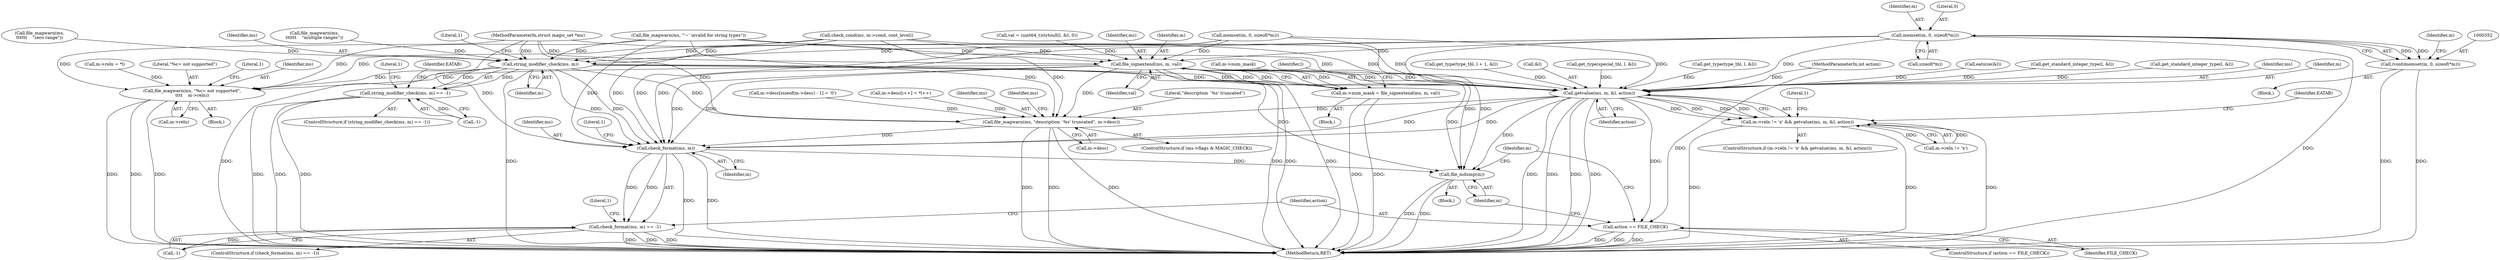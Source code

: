 digraph "0_file_4a284c89d6ef11aca34da65da7d673050a5ea320@API" {
"1000353" [label="(Call,memset(m, 0, sizeof(*m)))"];
"1000351" [label="(Call,(void)memset(m, 0, sizeof(*m)))"];
"1000973" [label="(Call,file_signextend(ms, m, val))"];
"1000969" [label="(Call,m->num_mask = file_signextend(ms, m, val))"];
"1001312" [label="(Call,file_magwarn(ms, \"%c= not supported\",\n\t\t\t\t    m->reln))"];
"1001401" [label="(Call,getvalue(ms, m, &l, action))"];
"1001395" [label="(Call,m->reln != 'x' && getvalue(ms, m, &l, action))"];
"1001498" [label="(Call,file_magwarn(ms, \"description `%s' truncated\", m->desc))"];
"1001513" [label="(Call,check_format(ms, m))"];
"1001512" [label="(Call,check_format(ms, m) == -1)"];
"1001526" [label="(Call,file_mdump(m))"];
"1001522" [label="(Call,action == FILE_CHECK)"];
"1001260" [label="(Call,string_modifier_check(ms, m))"];
"1001259" [label="(Call,string_modifier_check(ms, m) == -1)"];
"1001525" [label="(Block,)"];
"1001262" [label="(Identifier,m)"];
"1001513" [label="(Call,check_format(ms, m))"];
"1000130" [label="(MethodParameterIn,struct magic_set *ms)"];
"1001523" [label="(Identifier,action)"];
"1001314" [label="(Literal,\"%c= not supported\")"];
"1000970" [label="(Call,m->num_mask)"];
"1001263" [label="(Call,-1)"];
"1001267" [label="(Literal,1)"];
"1001313" [label="(Identifier,ms)"];
"1000317" [label="(Block,)"];
"1001499" [label="(Identifier,ms)"];
"1001402" [label="(Identifier,ms)"];
"1001507" [label="(Identifier,ms)"];
"1001403" [label="(Identifier,m)"];
"1001259" [label="(Call,string_modifier_check(ms, m) == -1)"];
"1001537" [label="(MethodReturn,RET)"];
"1000975" [label="(Identifier,m)"];
"1000759" [label="(Call,get_type(type_tbl, l + 1, &l))"];
"1000354" [label="(Identifier,m)"];
"1000353" [label="(Call,memset(m, 0, sizeof(*m)))"];
"1001511" [label="(ControlStructure,if (check_format(ms, m) == -1))"];
"1001520" [label="(Literal,1)"];
"1001261" [label="(Identifier,ms)"];
"1000356" [label="(Call,sizeof(*m))"];
"1001500" [label="(Literal,\"description `%s' truncated\")"];
"1001524" [label="(Identifier,FILE_CHECK)"];
"1000355" [label="(Literal,0)"];
"1000305" [label="(Call,memset(m, 0, sizeof(*m)))"];
"1001409" [label="(Literal,1)"];
"1001291" [label="(Call,m->reln = *l)"];
"1001512" [label="(Call,check_format(ms, m) == -1)"];
"1000973" [label="(Call,file_signextend(ms, m, val))"];
"1000737" [label="(Call,check_cond(ms, m->cond, cont_level))"];
"1001404" [label="(Call,&l)"];
"1001021" [label="(Call,file_magwarn(ms,\n\t\t\t\t\t\t    \"multiple ranges\"))"];
"1001526" [label="(Call,file_mdump(m))"];
"1000976" [label="(Identifier,val)"];
"1000957" [label="(Call,val = (uint64_t)strtoull(l, &t, 0))"];
"1000134" [label="(MethodParameterIn,int action)"];
"1001498" [label="(Call,file_magwarn(ms, \"description `%s' truncated\", m->desc))"];
"1001284" [label="(Identifier,EATAB)"];
"1001258" [label="(ControlStructure,if (string_modifier_check(ms, m) == -1))"];
"1001515" [label="(Identifier,m)"];
"1001315" [label="(Call,m->reln)"];
"1001311" [label="(Block,)"];
"1001264" [label="(Literal,1)"];
"1001395" [label="(Call,m->reln != 'x' && getvalue(ms, m, &l, action))"];
"1001044" [label="(Call,file_magwarn(ms,\n\t\t\t\t\t\t    \"zero range\"))"];
"1000856" [label="(Call,get_type(special_tbl, l, &l))"];
"1001410" [label="(Identifier,EATAB)"];
"1000948" [label="(Block,)"];
"1001522" [label="(Call,action == FILE_CHECK)"];
"1000798" [label="(Call,get_type(type_tbl, l, &l))"];
"1001501" [label="(Call,m->desc)"];
"1001320" [label="(Literal,1)"];
"1000979" [label="(Identifier,l)"];
"1000351" [label="(Call,(void)memset(m, 0, sizeof(*m)))"];
"1001401" [label="(Call,getvalue(ms, m, &l, action))"];
"1000974" [label="(Identifier,ms)"];
"1001527" [label="(Identifier,m)"];
"1000977" [label="(Call,eatsize(&l))"];
"1001260" [label="(Call,string_modifier_check(ms, m))"];
"1000777" [label="(Call,get_standard_integer_type(l, &l))"];
"1000969" [label="(Call,m->num_mask = file_signextend(ms, m, val))"];
"1001492" [label="(ControlStructure,if (ms->flags & MAGIC_CHECK))"];
"1001406" [label="(Identifier,action)"];
"1000819" [label="(Call,get_standard_integer_type(l, &l))"];
"1001454" [label="(Call,m->desc[i++] = *l++)"];
"1001514" [label="(Identifier,ms)"];
"1001396" [label="(Call,m->reln != 'x')"];
"1001517" [label="(Literal,1)"];
"1001521" [label="(ControlStructure,if (action == FILE_CHECK))"];
"1001480" [label="(Call,m->desc[sizeof(m->desc) - 1] = '\0')"];
"1001516" [label="(Call,-1)"];
"1001531" [label="(Identifier,m)"];
"1000361" [label="(Identifier,m)"];
"1001394" [label="(ControlStructure,if (m->reln != 'x' && getvalue(ms, m, &l, action)))"];
"1000910" [label="(Call,file_magwarn(ms, \"'~' invalid for string types\"))"];
"1001312" [label="(Call,file_magwarn(ms, \"%c= not supported\",\n\t\t\t\t    m->reln))"];
"1000353" -> "1000351"  [label="AST: "];
"1000353" -> "1000356"  [label="CFG: "];
"1000354" -> "1000353"  [label="AST: "];
"1000355" -> "1000353"  [label="AST: "];
"1000356" -> "1000353"  [label="AST: "];
"1000351" -> "1000353"  [label="CFG: "];
"1000353" -> "1001537"  [label="DDG: "];
"1000353" -> "1000351"  [label="DDG: "];
"1000353" -> "1000351"  [label="DDG: "];
"1000353" -> "1000973"  [label="DDG: "];
"1000353" -> "1001260"  [label="DDG: "];
"1000353" -> "1001401"  [label="DDG: "];
"1000353" -> "1001513"  [label="DDG: "];
"1000353" -> "1001526"  [label="DDG: "];
"1000351" -> "1000317"  [label="AST: "];
"1000352" -> "1000351"  [label="AST: "];
"1000361" -> "1000351"  [label="CFG: "];
"1000351" -> "1001537"  [label="DDG: "];
"1000351" -> "1001537"  [label="DDG: "];
"1000973" -> "1000969"  [label="AST: "];
"1000973" -> "1000976"  [label="CFG: "];
"1000974" -> "1000973"  [label="AST: "];
"1000975" -> "1000973"  [label="AST: "];
"1000976" -> "1000973"  [label="AST: "];
"1000969" -> "1000973"  [label="CFG: "];
"1000973" -> "1001537"  [label="DDG: "];
"1000973" -> "1001537"  [label="DDG: "];
"1000973" -> "1001537"  [label="DDG: "];
"1000973" -> "1000969"  [label="DDG: "];
"1000973" -> "1000969"  [label="DDG: "];
"1000973" -> "1000969"  [label="DDG: "];
"1000910" -> "1000973"  [label="DDG: "];
"1000737" -> "1000973"  [label="DDG: "];
"1000130" -> "1000973"  [label="DDG: "];
"1000305" -> "1000973"  [label="DDG: "];
"1000957" -> "1000973"  [label="DDG: "];
"1000973" -> "1001312"  [label="DDG: "];
"1000973" -> "1001401"  [label="DDG: "];
"1000973" -> "1001401"  [label="DDG: "];
"1000973" -> "1001498"  [label="DDG: "];
"1000973" -> "1001513"  [label="DDG: "];
"1000973" -> "1001513"  [label="DDG: "];
"1000973" -> "1001526"  [label="DDG: "];
"1000969" -> "1000948"  [label="AST: "];
"1000970" -> "1000969"  [label="AST: "];
"1000979" -> "1000969"  [label="CFG: "];
"1000969" -> "1001537"  [label="DDG: "];
"1000969" -> "1001537"  [label="DDG: "];
"1001312" -> "1001311"  [label="AST: "];
"1001312" -> "1001315"  [label="CFG: "];
"1001313" -> "1001312"  [label="AST: "];
"1001314" -> "1001312"  [label="AST: "];
"1001315" -> "1001312"  [label="AST: "];
"1001320" -> "1001312"  [label="CFG: "];
"1001312" -> "1001537"  [label="DDG: "];
"1001312" -> "1001537"  [label="DDG: "];
"1001312" -> "1001537"  [label="DDG: "];
"1000910" -> "1001312"  [label="DDG: "];
"1000737" -> "1001312"  [label="DDG: "];
"1001260" -> "1001312"  [label="DDG: "];
"1000130" -> "1001312"  [label="DDG: "];
"1001291" -> "1001312"  [label="DDG: "];
"1001401" -> "1001395"  [label="AST: "];
"1001401" -> "1001406"  [label="CFG: "];
"1001402" -> "1001401"  [label="AST: "];
"1001403" -> "1001401"  [label="AST: "];
"1001404" -> "1001401"  [label="AST: "];
"1001406" -> "1001401"  [label="AST: "];
"1001395" -> "1001401"  [label="CFG: "];
"1001401" -> "1001537"  [label="DDG: "];
"1001401" -> "1001537"  [label="DDG: "];
"1001401" -> "1001537"  [label="DDG: "];
"1001401" -> "1001537"  [label="DDG: "];
"1001401" -> "1001395"  [label="DDG: "];
"1001401" -> "1001395"  [label="DDG: "];
"1001401" -> "1001395"  [label="DDG: "];
"1001401" -> "1001395"  [label="DDG: "];
"1000910" -> "1001401"  [label="DDG: "];
"1000737" -> "1001401"  [label="DDG: "];
"1001260" -> "1001401"  [label="DDG: "];
"1001260" -> "1001401"  [label="DDG: "];
"1000130" -> "1001401"  [label="DDG: "];
"1000305" -> "1001401"  [label="DDG: "];
"1000856" -> "1001401"  [label="DDG: "];
"1000759" -> "1001401"  [label="DDG: "];
"1000798" -> "1001401"  [label="DDG: "];
"1000977" -> "1001401"  [label="DDG: "];
"1000777" -> "1001401"  [label="DDG: "];
"1000819" -> "1001401"  [label="DDG: "];
"1000134" -> "1001401"  [label="DDG: "];
"1001401" -> "1001498"  [label="DDG: "];
"1001401" -> "1001513"  [label="DDG: "];
"1001401" -> "1001513"  [label="DDG: "];
"1001401" -> "1001522"  [label="DDG: "];
"1001401" -> "1001526"  [label="DDG: "];
"1001395" -> "1001394"  [label="AST: "];
"1001395" -> "1001396"  [label="CFG: "];
"1001396" -> "1001395"  [label="AST: "];
"1001409" -> "1001395"  [label="CFG: "];
"1001410" -> "1001395"  [label="CFG: "];
"1001395" -> "1001537"  [label="DDG: "];
"1001395" -> "1001537"  [label="DDG: "];
"1001395" -> "1001537"  [label="DDG: "];
"1001396" -> "1001395"  [label="DDG: "];
"1001396" -> "1001395"  [label="DDG: "];
"1001498" -> "1001492"  [label="AST: "];
"1001498" -> "1001501"  [label="CFG: "];
"1001499" -> "1001498"  [label="AST: "];
"1001500" -> "1001498"  [label="AST: "];
"1001501" -> "1001498"  [label="AST: "];
"1001507" -> "1001498"  [label="CFG: "];
"1001498" -> "1001537"  [label="DDG: "];
"1001498" -> "1001537"  [label="DDG: "];
"1001498" -> "1001537"  [label="DDG: "];
"1000910" -> "1001498"  [label="DDG: "];
"1000737" -> "1001498"  [label="DDG: "];
"1001260" -> "1001498"  [label="DDG: "];
"1000130" -> "1001498"  [label="DDG: "];
"1001454" -> "1001498"  [label="DDG: "];
"1001480" -> "1001498"  [label="DDG: "];
"1001498" -> "1001513"  [label="DDG: "];
"1001513" -> "1001512"  [label="AST: "];
"1001513" -> "1001515"  [label="CFG: "];
"1001514" -> "1001513"  [label="AST: "];
"1001515" -> "1001513"  [label="AST: "];
"1001517" -> "1001513"  [label="CFG: "];
"1001513" -> "1001537"  [label="DDG: "];
"1001513" -> "1001537"  [label="DDG: "];
"1001513" -> "1001512"  [label="DDG: "];
"1001513" -> "1001512"  [label="DDG: "];
"1000910" -> "1001513"  [label="DDG: "];
"1000737" -> "1001513"  [label="DDG: "];
"1001260" -> "1001513"  [label="DDG: "];
"1001260" -> "1001513"  [label="DDG: "];
"1000130" -> "1001513"  [label="DDG: "];
"1000305" -> "1001513"  [label="DDG: "];
"1001513" -> "1001526"  [label="DDG: "];
"1001512" -> "1001511"  [label="AST: "];
"1001512" -> "1001516"  [label="CFG: "];
"1001516" -> "1001512"  [label="AST: "];
"1001520" -> "1001512"  [label="CFG: "];
"1001523" -> "1001512"  [label="CFG: "];
"1001512" -> "1001537"  [label="DDG: "];
"1001512" -> "1001537"  [label="DDG: "];
"1001512" -> "1001537"  [label="DDG: "];
"1001516" -> "1001512"  [label="DDG: "];
"1001526" -> "1001525"  [label="AST: "];
"1001526" -> "1001527"  [label="CFG: "];
"1001527" -> "1001526"  [label="AST: "];
"1001531" -> "1001526"  [label="CFG: "];
"1001526" -> "1001537"  [label="DDG: "];
"1001526" -> "1001537"  [label="DDG: "];
"1001260" -> "1001526"  [label="DDG: "];
"1000305" -> "1001526"  [label="DDG: "];
"1001522" -> "1001521"  [label="AST: "];
"1001522" -> "1001524"  [label="CFG: "];
"1001523" -> "1001522"  [label="AST: "];
"1001524" -> "1001522"  [label="AST: "];
"1001527" -> "1001522"  [label="CFG: "];
"1001531" -> "1001522"  [label="CFG: "];
"1001522" -> "1001537"  [label="DDG: "];
"1001522" -> "1001537"  [label="DDG: "];
"1001522" -> "1001537"  [label="DDG: "];
"1000134" -> "1001522"  [label="DDG: "];
"1001260" -> "1001259"  [label="AST: "];
"1001260" -> "1001262"  [label="CFG: "];
"1001261" -> "1001260"  [label="AST: "];
"1001262" -> "1001260"  [label="AST: "];
"1001264" -> "1001260"  [label="CFG: "];
"1001260" -> "1001537"  [label="DDG: "];
"1001260" -> "1001537"  [label="DDG: "];
"1001260" -> "1001259"  [label="DDG: "];
"1001260" -> "1001259"  [label="DDG: "];
"1001044" -> "1001260"  [label="DDG: "];
"1000910" -> "1001260"  [label="DDG: "];
"1000737" -> "1001260"  [label="DDG: "];
"1001021" -> "1001260"  [label="DDG: "];
"1000130" -> "1001260"  [label="DDG: "];
"1000305" -> "1001260"  [label="DDG: "];
"1001259" -> "1001258"  [label="AST: "];
"1001259" -> "1001263"  [label="CFG: "];
"1001263" -> "1001259"  [label="AST: "];
"1001267" -> "1001259"  [label="CFG: "];
"1001284" -> "1001259"  [label="CFG: "];
"1001259" -> "1001537"  [label="DDG: "];
"1001259" -> "1001537"  [label="DDG: "];
"1001259" -> "1001537"  [label="DDG: "];
"1001263" -> "1001259"  [label="DDG: "];
}

